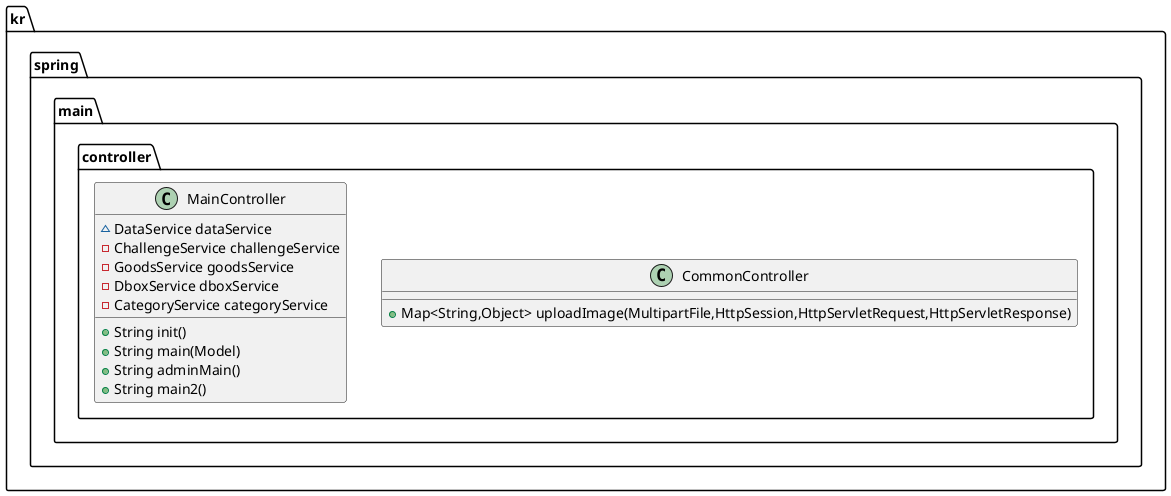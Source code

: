 @startuml
class kr.spring.main.controller.CommonController {
+ Map<String,Object> uploadImage(MultipartFile,HttpSession,HttpServletRequest,HttpServletResponse)
}

class kr.spring.main.controller.MainController {
~ DataService dataService
- ChallengeService challengeService
- GoodsService goodsService
- DboxService dboxService
- CategoryService categoryService
+ String init()
+ String main(Model)
+ String adminMain()
+ String main2()
}


@enduml